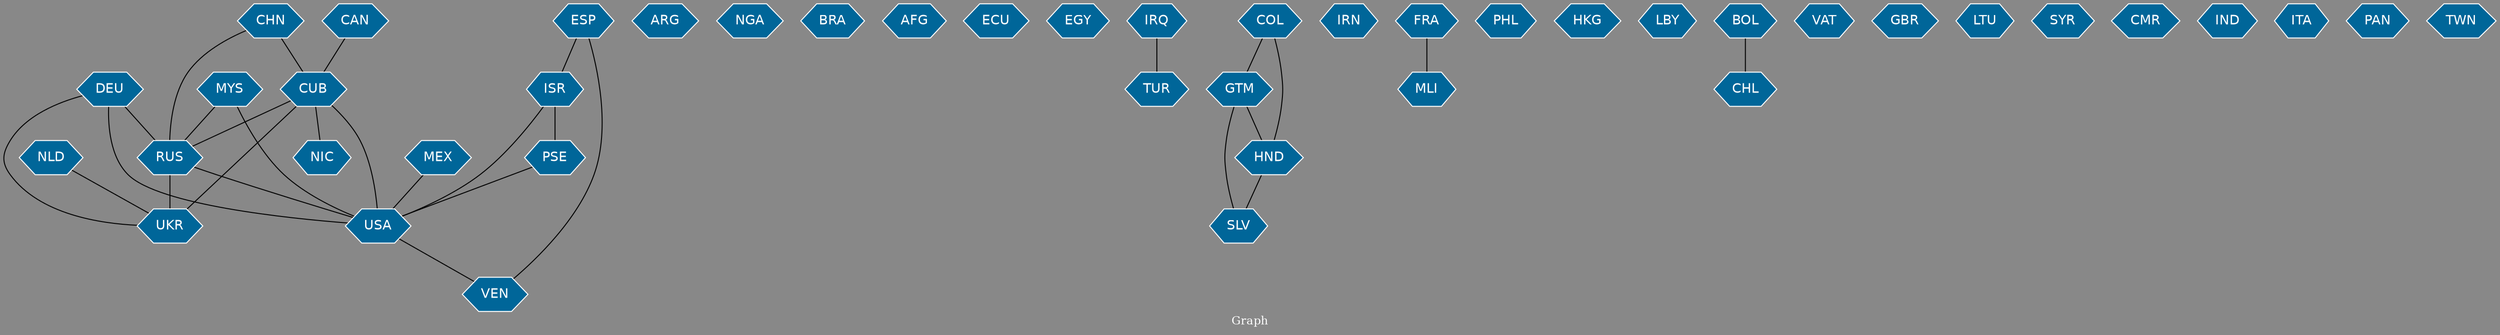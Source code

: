 // Countries together in item graph
graph {
	graph [bgcolor="#888888" fontcolor=white fontsize=12 label="Graph" outputorder=edgesfirst overlap=prism]
	node [color=white fillcolor="#006699" fontcolor=white fontname=Helvetica shape=hexagon style=filled]
	edge [arrowhead=open color=black fontcolor=white fontname=Courier fontsize=12]
		RUS [label=RUS]
		MYS [label=MYS]
		USA [label=USA]
		ARG [label=ARG]
		NGA [label=NGA]
		BRA [label=BRA]
		AFG [label=AFG]
		ECU [label=ECU]
		VEN [label=VEN]
		EGY [label=EGY]
		IRQ [label=IRQ]
		GTM [label=GTM]
		CUB [label=CUB]
		ESP [label=ESP]
		IRN [label=IRN]
		ISR [label=ISR]
		PSE [label=PSE]
		DEU [label=DEU]
		UKR [label=UKR]
		FRA [label=FRA]
		MEX [label=MEX]
		CHN [label=CHN]
		MLI [label=MLI]
		PHL [label=PHL]
		HKG [label=HKG]
		SLV [label=SLV]
		LBY [label=LBY]
		BOL [label=BOL]
		CHL [label=CHL]
		TUR [label=TUR]
		VAT [label=VAT]
		COL [label=COL]
		CAN [label=CAN]
		GBR [label=GBR]
		NLD [label=NLD]
		LTU [label=LTU]
		SYR [label=SYR]
		HND [label=HND]
		NIC [label=NIC]
		CMR [label=CMR]
		IND [label=IND]
		ITA [label=ITA]
		PAN [label=PAN]
		TWN [label=TWN]
			CUB -- RUS [weight=1]
			DEU -- UKR [weight=1]
			ISR -- PSE [weight=14]
			DEU -- RUS [weight=1]
			ESP -- ISR [weight=1]
			HND -- SLV [weight=1]
			GTM -- SLV [weight=1]
			MYS -- USA [weight=1]
			ESP -- VEN [weight=1]
			GTM -- HND [weight=2]
			MYS -- RUS [weight=1]
			CUB -- NIC [weight=1]
			NLD -- UKR [weight=1]
			MEX -- USA [weight=2]
			CAN -- CUB [weight=1]
			CHN -- RUS [weight=1]
			RUS -- USA [weight=2]
			DEU -- USA [weight=3]
			RUS -- UKR [weight=10]
			PSE -- USA [weight=1]
			USA -- VEN [weight=1]
			CUB -- USA [weight=1]
			ISR -- USA [weight=2]
			CUB -- UKR [weight=1]
			BOL -- CHL [weight=1]
			FRA -- MLI [weight=1]
			IRQ -- TUR [weight=1]
			CHN -- CUB [weight=2]
			COL -- HND [weight=1]
			COL -- GTM [weight=1]
}